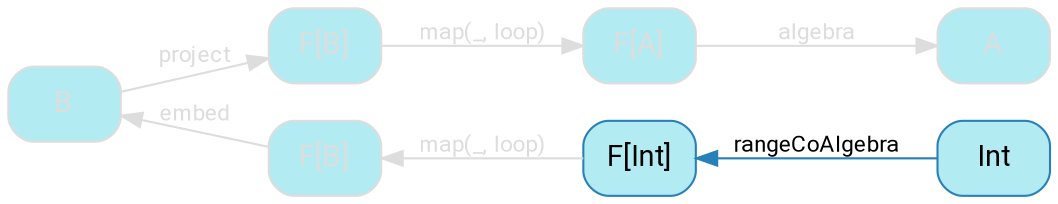 digraph {
    bgcolor=transparent
    splines=false
    rankdir=LR
    rank=same

    // Default theme: disabled
    node[shape="rectangle" style="rounded,filled" color="#dddddd" fillcolor="#b2ebf2" fontcolor="#dddddd" fontname="Segoe UI,Roboto,Helvetica,Arial,sans-serif"]
    edge [color="#dddddd" fontcolor="#dddddd" fontname="Segoe UI,Roboto,Helvetica,Arial,sans-serif" fontsize=11]

    B

    subgraph FB_graph {
        anaFB[label="F[B]"]
        cataFB[label="F[B]"]
    }

    subgraph FA_graph {
        anaFA[label="F[Int]" color="#2980B9" fillcolor="#b2ebf2" fontcolor="#000000"]
        cataFA[label="F[A]"]
    }

    subgraph A_graph {
        anaA[label=Int color="#2980B9" fillcolor="#b2ebf2" fontcolor="#000000"]
        cataA[label=A]
    }

    B      -> cataFB[label=project]
    cataFB -> cataFA[label="map(_, loop)"]
    cataFA -> cataA[label=algebra]

    anaA  -> anaFA[label=rangeCoAlgebra color="#2980B9" fontcolor="#000000"]
    anaFA -> anaFB[label="map(_, loop)"]
    anaFB -> B[label=embed]

}
